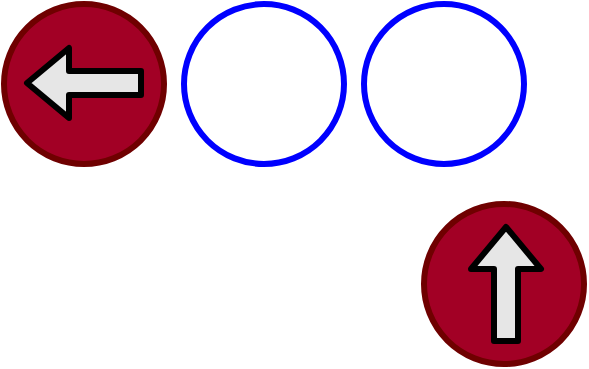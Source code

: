 <mxfile>
    <diagram id="w-7CJyka5zCctE4Li5eL" name="Page-1">
        <mxGraphModel dx="546" dy="715" grid="1" gridSize="10" guides="1" tooltips="1" connect="1" arrows="1" fold="1" page="1" pageScale="1" pageWidth="850" pageHeight="1100" math="0" shadow="0">
            <root>
                <mxCell id="0"/>
                <mxCell id="1" parent="0"/>
                <mxCell id="4" value="" style="ellipse;whiteSpace=wrap;html=1;aspect=fixed;strokeWidth=3;fillColor=none;strokeColor=#0000FF;" parent="1" vertex="1">
                    <mxGeometry x="300" y="160" width="80" height="80" as="geometry"/>
                </mxCell>
                <mxCell id="5" value="" style="group" parent="1" vertex="1" connectable="0">
                    <mxGeometry x="120" y="160" width="80" height="80" as="geometry"/>
                </mxCell>
                <mxCell id="2" value="" style="ellipse;whiteSpace=wrap;html=1;aspect=fixed;strokeWidth=3;fillColor=#a20025;fontColor=#ffffff;strokeColor=#6F0000;" parent="5" vertex="1">
                    <mxGeometry width="80" height="80" as="geometry"/>
                </mxCell>
                <mxCell id="3" value="" style="shape=flexArrow;endArrow=classic;html=1;strokeWidth=3;strokeColor=default;fillColor=#E6E6E6;" parent="5" edge="1">
                    <mxGeometry width="50" height="50" relative="1" as="geometry">
                        <mxPoint x="70" y="39.5" as="sourcePoint"/>
                        <mxPoint x="10" y="39.5" as="targetPoint"/>
                    </mxGeometry>
                </mxCell>
                <mxCell id="6" value="" style="group;rotation=90;" parent="1" vertex="1" connectable="0">
                    <mxGeometry x="330" y="260" width="80" height="80" as="geometry"/>
                </mxCell>
                <mxCell id="7" value="" style="ellipse;whiteSpace=wrap;html=1;aspect=fixed;strokeWidth=3;fillColor=#a20025;fontColor=#ffffff;strokeColor=#6F0000;rotation=90;" parent="6" vertex="1">
                    <mxGeometry width="80" height="80" as="geometry"/>
                </mxCell>
                <mxCell id="8" value="" style="shape=flexArrow;endArrow=classic;html=1;strokeWidth=3;strokeColor=default;fillColor=#E6E6E6;" parent="6" edge="1">
                    <mxGeometry width="50" height="50" relative="1" as="geometry">
                        <mxPoint x="41" y="70" as="sourcePoint"/>
                        <mxPoint x="41" y="10" as="targetPoint"/>
                    </mxGeometry>
                </mxCell>
                <mxCell id="18" value="" style="ellipse;whiteSpace=wrap;html=1;aspect=fixed;strokeWidth=3;fillColor=none;strokeColor=#0000FF;" vertex="1" parent="1">
                    <mxGeometry x="210" y="160" width="80" height="80" as="geometry"/>
                </mxCell>
            </root>
        </mxGraphModel>
    </diagram>
</mxfile>